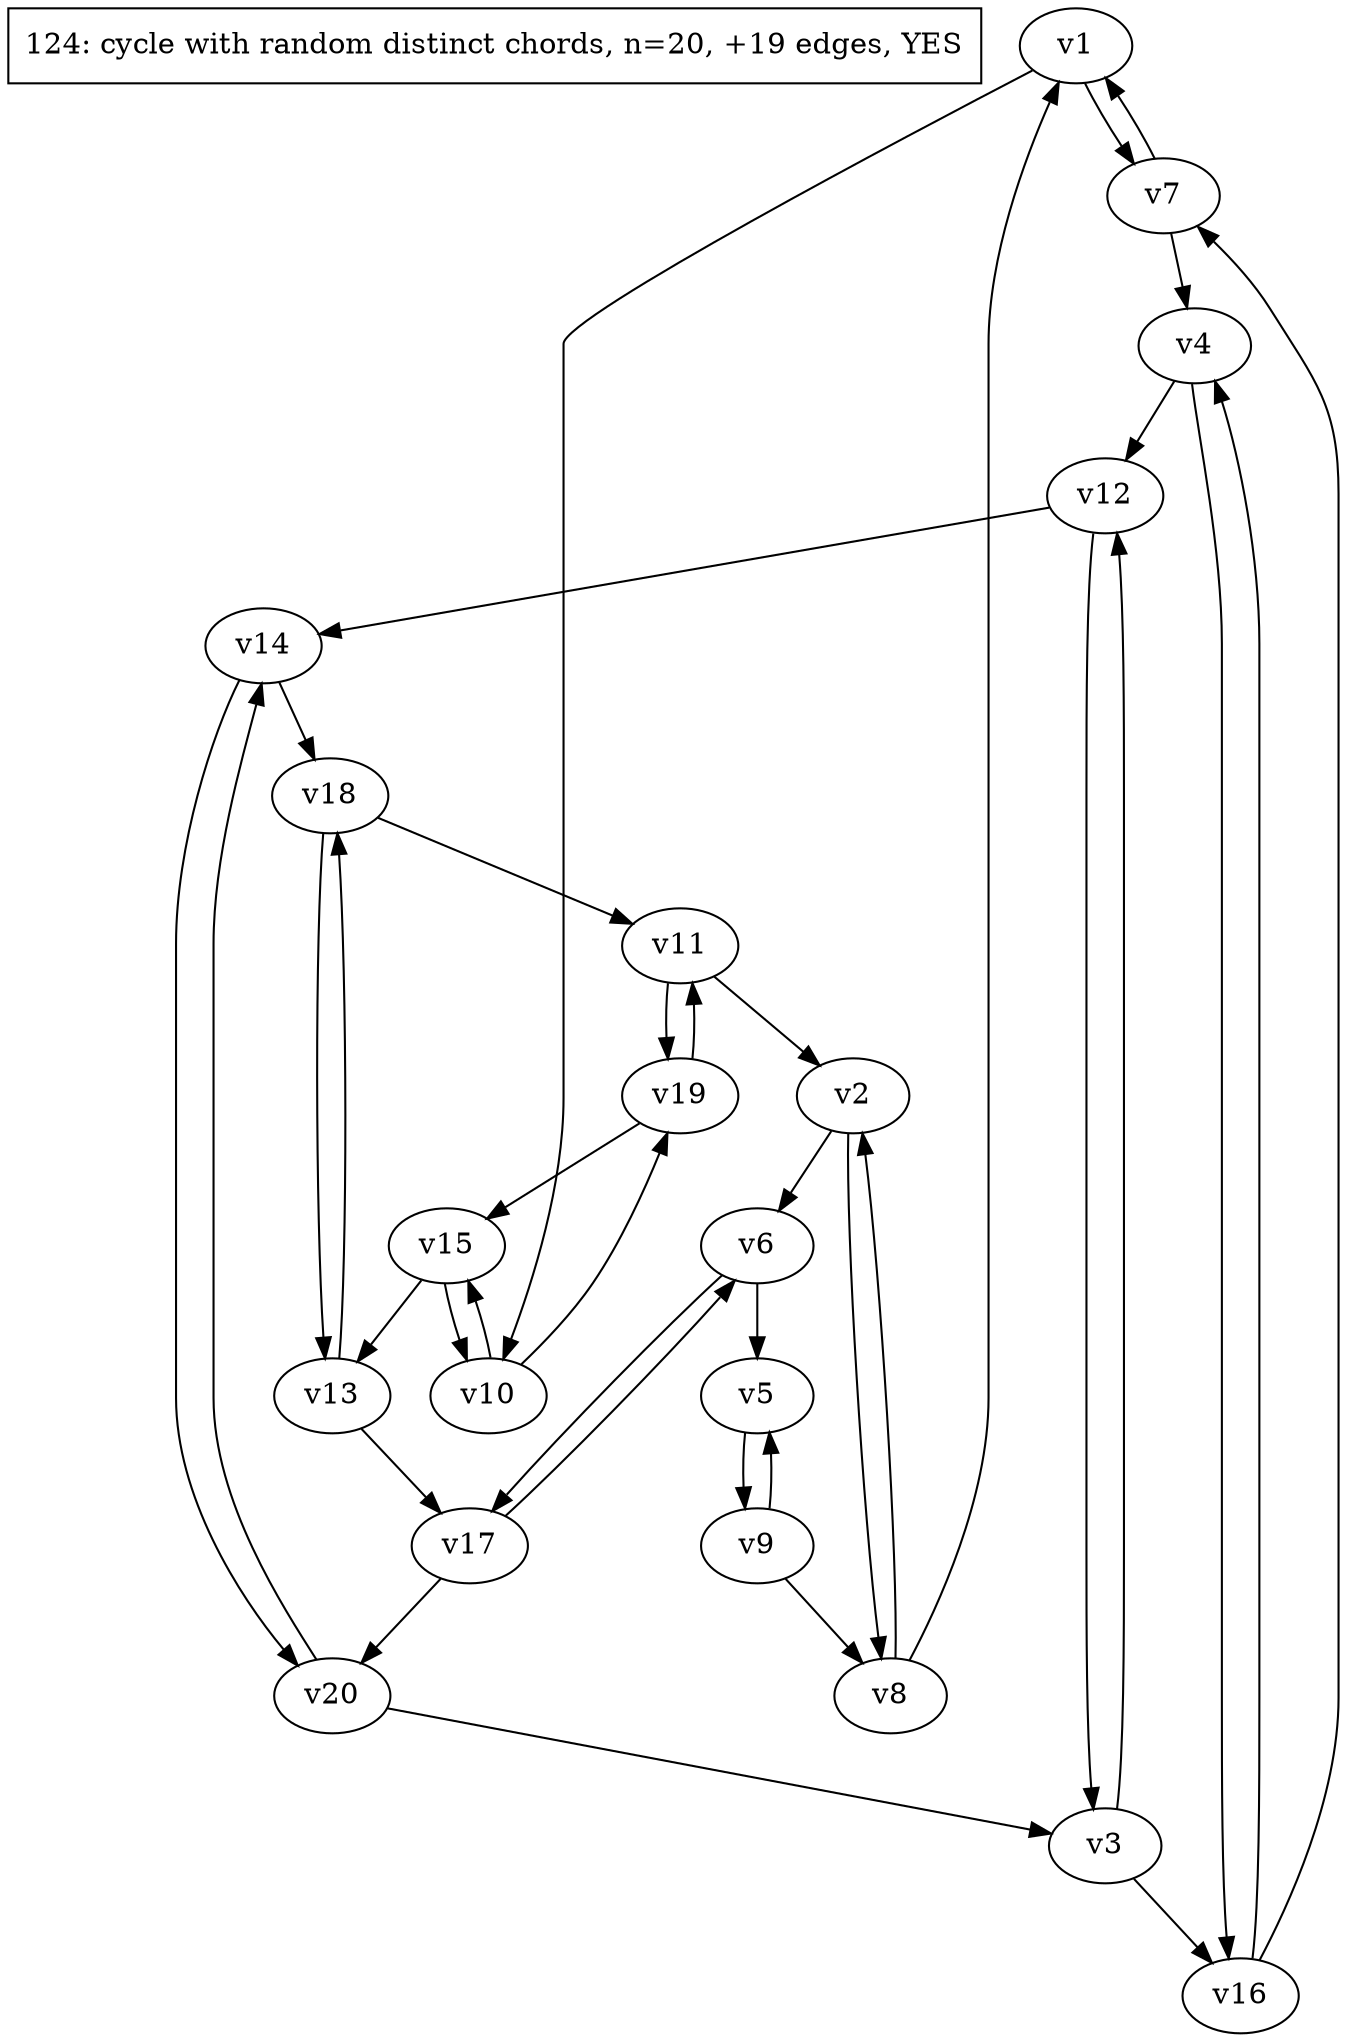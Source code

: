 digraph test124 {
	d[label="124: cycle with random distinct chords, n=20, +19 edges, YES" shape=box]
	v1
	v2
	v3
	v4
	v5
	v6
	v7
	v8
	v9
	v10
	v11
	v12
	v13
	v14
	v15
	v16
	v17
	v18
	v19
	v20
	v1 -> v10;
	v10 -> v15;
	v20 -> v3;
	v1 -> v7;
	v7 -> v1;
	v8 -> v2;
	v12 -> v14;
	v10 -> v19;
	v19 -> v15;
	v4 -> v12;
	v15 -> v10;
	v8 -> v1;
	v11 -> v2;
	v5 -> v9;
	v17 -> v20;
	v9 -> v8;
	v16 -> v7;
	v6 -> v17;
	v14 -> v20;
	v4 -> v16;
	v13 -> v18;
	v16 -> v4;
	v18 -> v11;
	v2 -> v6;
	v12 -> v3;
	v9 -> v5;
	v14 -> v18;
	v18 -> v13;
	v3 -> v12;
	v17 -> v6;
	v15 -> v13;
	v11 -> v19;
	v2 -> v8;
	v20 -> v14;
	v3 -> v16;
	v13 -> v17;
	v19 -> v11;
	v6 -> v5;
	v7 -> v4;
}
